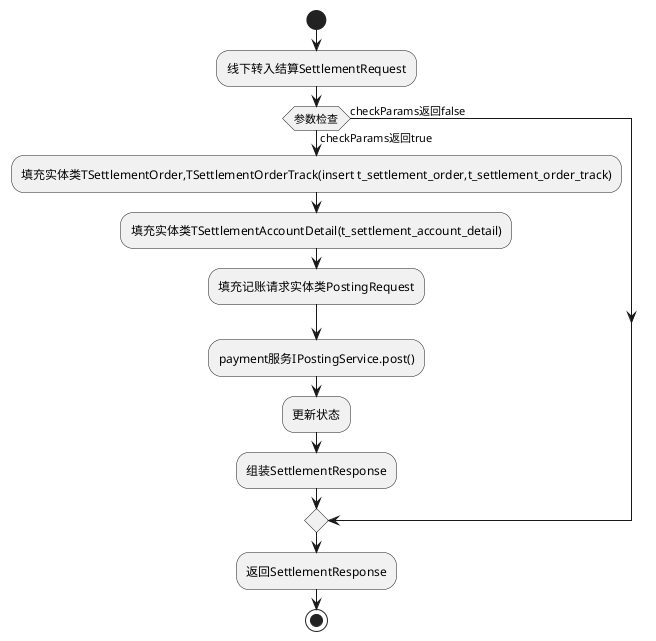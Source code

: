 @startuml
start
:线下转入结算SettlementRequest;
->
if(参数检查)then(checkParams返回true)
->
:填充实体类TSettlementOrder,TSettlementOrderTrack(insert t_settlement_order,t_settlement_order_track);
->
:填充实体类TSettlementAccountDetail(t_settlement_account_detail);
->
:填充记账请求实体类PostingRequest;
->
:payment服务IPostingService.post();
->
:更新状态;
->
:组装SettlementResponse;
else(checkParams返回false)
endif
->
:返回SettlementResponse;
stop
@enduml